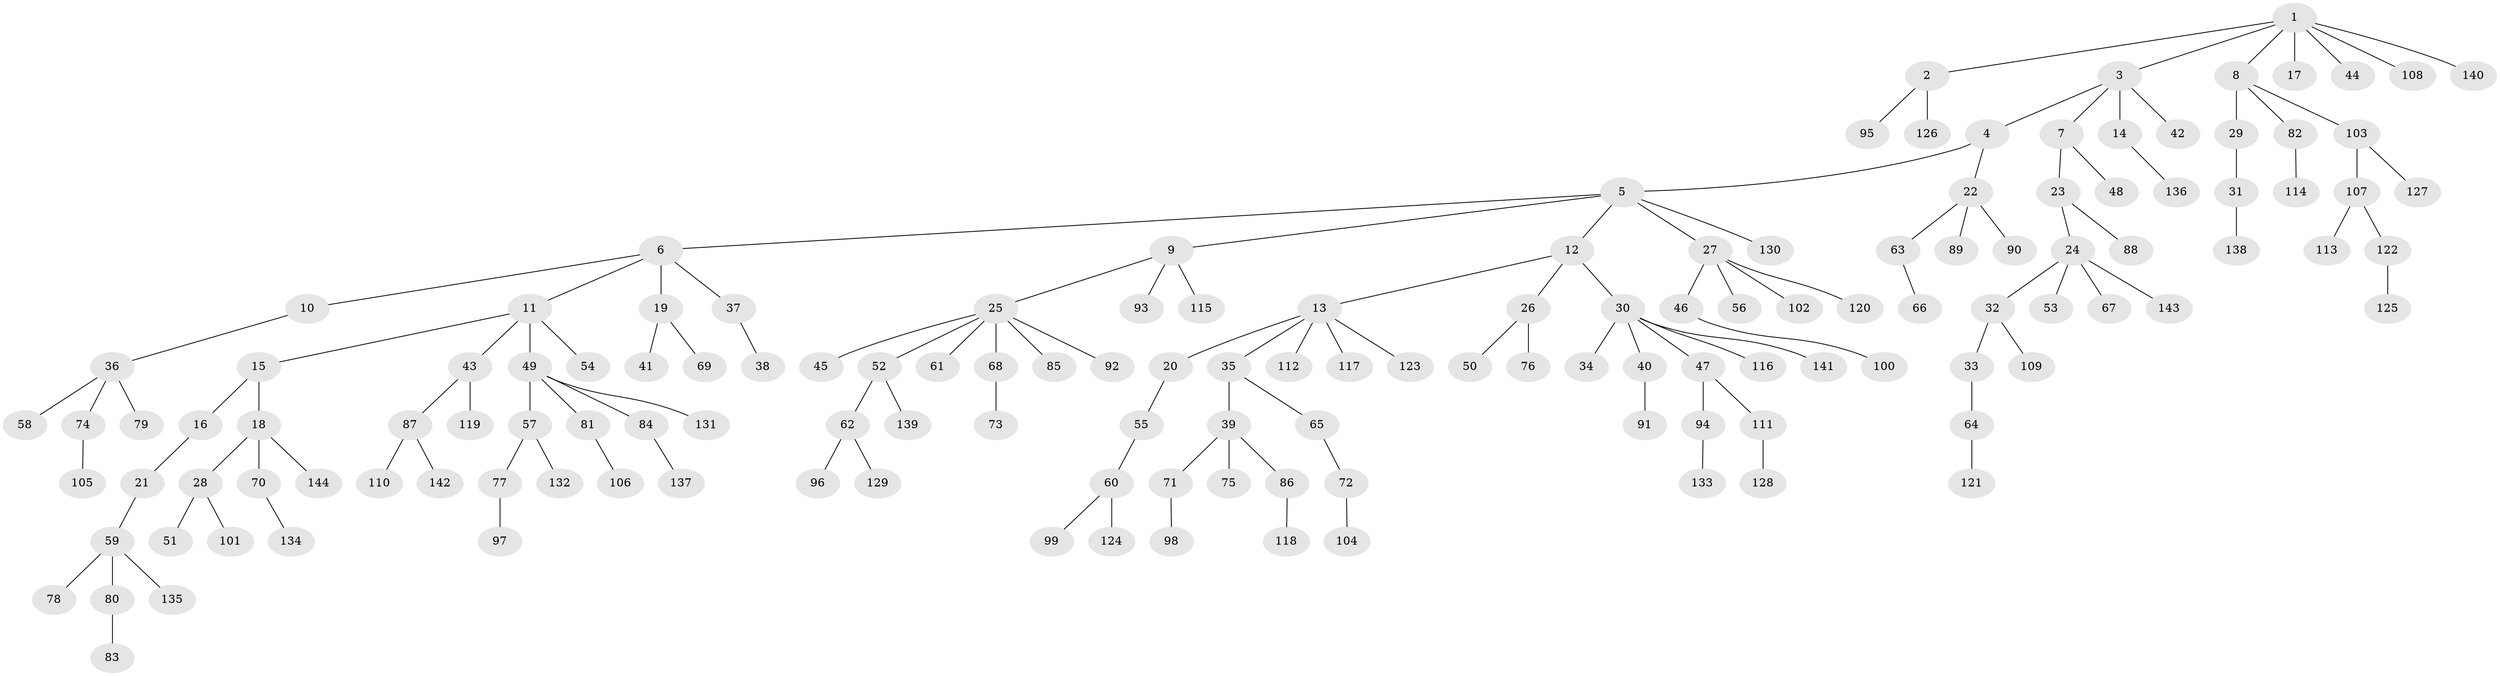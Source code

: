 // Generated by graph-tools (version 1.1) at 2025/11/02/27/25 16:11:25]
// undirected, 144 vertices, 143 edges
graph export_dot {
graph [start="1"]
  node [color=gray90,style=filled];
  1;
  2;
  3;
  4;
  5;
  6;
  7;
  8;
  9;
  10;
  11;
  12;
  13;
  14;
  15;
  16;
  17;
  18;
  19;
  20;
  21;
  22;
  23;
  24;
  25;
  26;
  27;
  28;
  29;
  30;
  31;
  32;
  33;
  34;
  35;
  36;
  37;
  38;
  39;
  40;
  41;
  42;
  43;
  44;
  45;
  46;
  47;
  48;
  49;
  50;
  51;
  52;
  53;
  54;
  55;
  56;
  57;
  58;
  59;
  60;
  61;
  62;
  63;
  64;
  65;
  66;
  67;
  68;
  69;
  70;
  71;
  72;
  73;
  74;
  75;
  76;
  77;
  78;
  79;
  80;
  81;
  82;
  83;
  84;
  85;
  86;
  87;
  88;
  89;
  90;
  91;
  92;
  93;
  94;
  95;
  96;
  97;
  98;
  99;
  100;
  101;
  102;
  103;
  104;
  105;
  106;
  107;
  108;
  109;
  110;
  111;
  112;
  113;
  114;
  115;
  116;
  117;
  118;
  119;
  120;
  121;
  122;
  123;
  124;
  125;
  126;
  127;
  128;
  129;
  130;
  131;
  132;
  133;
  134;
  135;
  136;
  137;
  138;
  139;
  140;
  141;
  142;
  143;
  144;
  1 -- 2;
  1 -- 3;
  1 -- 8;
  1 -- 17;
  1 -- 44;
  1 -- 108;
  1 -- 140;
  2 -- 95;
  2 -- 126;
  3 -- 4;
  3 -- 7;
  3 -- 14;
  3 -- 42;
  4 -- 5;
  4 -- 22;
  5 -- 6;
  5 -- 9;
  5 -- 12;
  5 -- 27;
  5 -- 130;
  6 -- 10;
  6 -- 11;
  6 -- 19;
  6 -- 37;
  7 -- 23;
  7 -- 48;
  8 -- 29;
  8 -- 82;
  8 -- 103;
  9 -- 25;
  9 -- 93;
  9 -- 115;
  10 -- 36;
  11 -- 15;
  11 -- 43;
  11 -- 49;
  11 -- 54;
  12 -- 13;
  12 -- 26;
  12 -- 30;
  13 -- 20;
  13 -- 35;
  13 -- 112;
  13 -- 117;
  13 -- 123;
  14 -- 136;
  15 -- 16;
  15 -- 18;
  16 -- 21;
  18 -- 28;
  18 -- 70;
  18 -- 144;
  19 -- 41;
  19 -- 69;
  20 -- 55;
  21 -- 59;
  22 -- 63;
  22 -- 89;
  22 -- 90;
  23 -- 24;
  23 -- 88;
  24 -- 32;
  24 -- 53;
  24 -- 67;
  24 -- 143;
  25 -- 45;
  25 -- 52;
  25 -- 61;
  25 -- 68;
  25 -- 85;
  25 -- 92;
  26 -- 50;
  26 -- 76;
  27 -- 46;
  27 -- 56;
  27 -- 102;
  27 -- 120;
  28 -- 51;
  28 -- 101;
  29 -- 31;
  30 -- 34;
  30 -- 40;
  30 -- 47;
  30 -- 116;
  30 -- 141;
  31 -- 138;
  32 -- 33;
  32 -- 109;
  33 -- 64;
  35 -- 39;
  35 -- 65;
  36 -- 58;
  36 -- 74;
  36 -- 79;
  37 -- 38;
  39 -- 71;
  39 -- 75;
  39 -- 86;
  40 -- 91;
  43 -- 87;
  43 -- 119;
  46 -- 100;
  47 -- 94;
  47 -- 111;
  49 -- 57;
  49 -- 81;
  49 -- 84;
  49 -- 131;
  52 -- 62;
  52 -- 139;
  55 -- 60;
  57 -- 77;
  57 -- 132;
  59 -- 78;
  59 -- 80;
  59 -- 135;
  60 -- 99;
  60 -- 124;
  62 -- 96;
  62 -- 129;
  63 -- 66;
  64 -- 121;
  65 -- 72;
  68 -- 73;
  70 -- 134;
  71 -- 98;
  72 -- 104;
  74 -- 105;
  77 -- 97;
  80 -- 83;
  81 -- 106;
  82 -- 114;
  84 -- 137;
  86 -- 118;
  87 -- 110;
  87 -- 142;
  94 -- 133;
  103 -- 107;
  103 -- 127;
  107 -- 113;
  107 -- 122;
  111 -- 128;
  122 -- 125;
}
